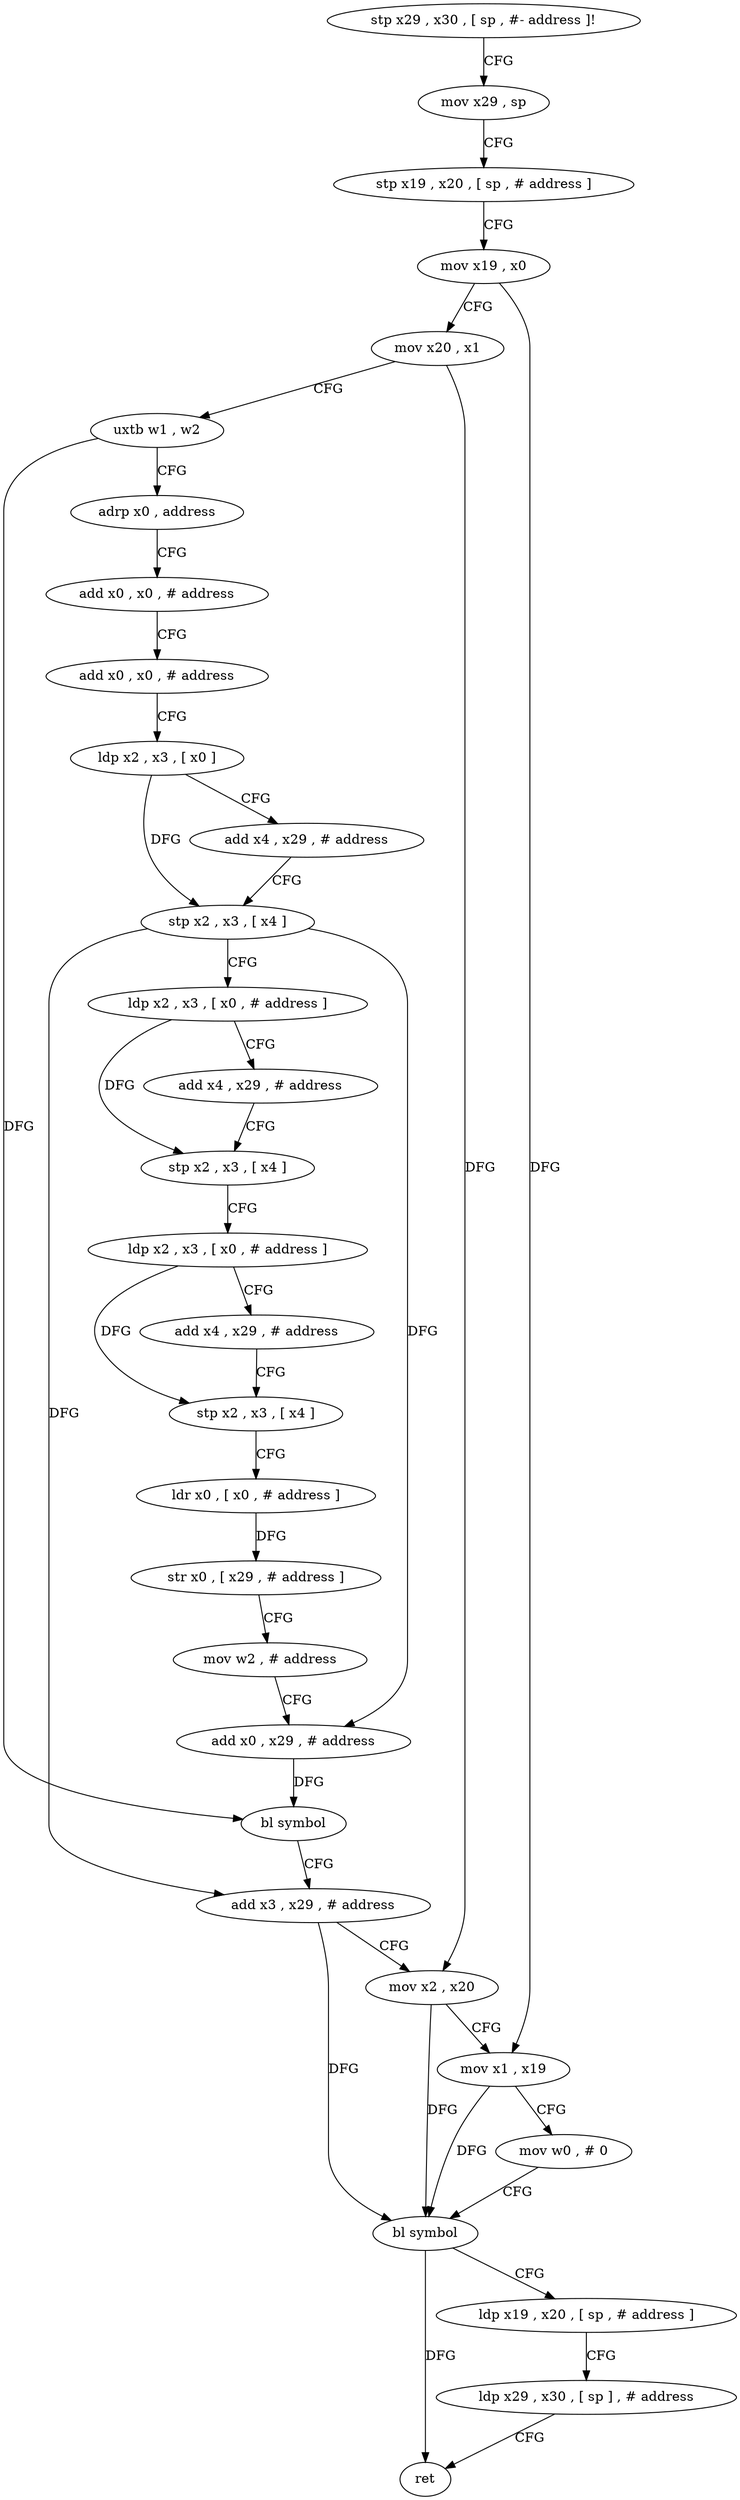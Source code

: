 digraph "func" {
"4318344" [label = "stp x29 , x30 , [ sp , #- address ]!" ]
"4318348" [label = "mov x29 , sp" ]
"4318352" [label = "stp x19 , x20 , [ sp , # address ]" ]
"4318356" [label = "mov x19 , x0" ]
"4318360" [label = "mov x20 , x1" ]
"4318364" [label = "uxtb w1 , w2" ]
"4318368" [label = "adrp x0 , address" ]
"4318372" [label = "add x0 , x0 , # address" ]
"4318376" [label = "add x0 , x0 , # address" ]
"4318380" [label = "ldp x2 , x3 , [ x0 ]" ]
"4318384" [label = "add x4 , x29 , # address" ]
"4318388" [label = "stp x2 , x3 , [ x4 ]" ]
"4318392" [label = "ldp x2 , x3 , [ x0 , # address ]" ]
"4318396" [label = "add x4 , x29 , # address" ]
"4318400" [label = "stp x2 , x3 , [ x4 ]" ]
"4318404" [label = "ldp x2 , x3 , [ x0 , # address ]" ]
"4318408" [label = "add x4 , x29 , # address" ]
"4318412" [label = "stp x2 , x3 , [ x4 ]" ]
"4318416" [label = "ldr x0 , [ x0 , # address ]" ]
"4318420" [label = "str x0 , [ x29 , # address ]" ]
"4318424" [label = "mov w2 , # address" ]
"4318428" [label = "add x0 , x29 , # address" ]
"4318432" [label = "bl symbol" ]
"4318436" [label = "add x3 , x29 , # address" ]
"4318440" [label = "mov x2 , x20" ]
"4318444" [label = "mov x1 , x19" ]
"4318448" [label = "mov w0 , # 0" ]
"4318452" [label = "bl symbol" ]
"4318456" [label = "ldp x19 , x20 , [ sp , # address ]" ]
"4318460" [label = "ldp x29 , x30 , [ sp ] , # address" ]
"4318464" [label = "ret" ]
"4318344" -> "4318348" [ label = "CFG" ]
"4318348" -> "4318352" [ label = "CFG" ]
"4318352" -> "4318356" [ label = "CFG" ]
"4318356" -> "4318360" [ label = "CFG" ]
"4318356" -> "4318444" [ label = "DFG" ]
"4318360" -> "4318364" [ label = "CFG" ]
"4318360" -> "4318440" [ label = "DFG" ]
"4318364" -> "4318368" [ label = "CFG" ]
"4318364" -> "4318432" [ label = "DFG" ]
"4318368" -> "4318372" [ label = "CFG" ]
"4318372" -> "4318376" [ label = "CFG" ]
"4318376" -> "4318380" [ label = "CFG" ]
"4318380" -> "4318384" [ label = "CFG" ]
"4318380" -> "4318388" [ label = "DFG" ]
"4318384" -> "4318388" [ label = "CFG" ]
"4318388" -> "4318392" [ label = "CFG" ]
"4318388" -> "4318428" [ label = "DFG" ]
"4318388" -> "4318436" [ label = "DFG" ]
"4318392" -> "4318396" [ label = "CFG" ]
"4318392" -> "4318400" [ label = "DFG" ]
"4318396" -> "4318400" [ label = "CFG" ]
"4318400" -> "4318404" [ label = "CFG" ]
"4318404" -> "4318408" [ label = "CFG" ]
"4318404" -> "4318412" [ label = "DFG" ]
"4318408" -> "4318412" [ label = "CFG" ]
"4318412" -> "4318416" [ label = "CFG" ]
"4318416" -> "4318420" [ label = "DFG" ]
"4318420" -> "4318424" [ label = "CFG" ]
"4318424" -> "4318428" [ label = "CFG" ]
"4318428" -> "4318432" [ label = "DFG" ]
"4318432" -> "4318436" [ label = "CFG" ]
"4318436" -> "4318440" [ label = "CFG" ]
"4318436" -> "4318452" [ label = "DFG" ]
"4318440" -> "4318444" [ label = "CFG" ]
"4318440" -> "4318452" [ label = "DFG" ]
"4318444" -> "4318448" [ label = "CFG" ]
"4318444" -> "4318452" [ label = "DFG" ]
"4318448" -> "4318452" [ label = "CFG" ]
"4318452" -> "4318456" [ label = "CFG" ]
"4318452" -> "4318464" [ label = "DFG" ]
"4318456" -> "4318460" [ label = "CFG" ]
"4318460" -> "4318464" [ label = "CFG" ]
}
